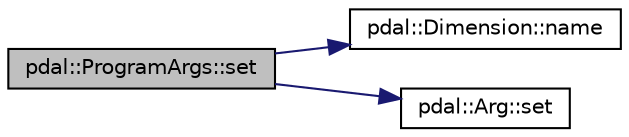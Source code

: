 digraph "pdal::ProgramArgs::set"
{
  edge [fontname="Helvetica",fontsize="10",labelfontname="Helvetica",labelfontsize="10"];
  node [fontname="Helvetica",fontsize="10",shape=record];
  rankdir="LR";
  Node1 [label="pdal::ProgramArgs::set",height=0.2,width=0.4,color="black", fillcolor="grey75", style="filled", fontcolor="black"];
  Node1 -> Node2 [color="midnightblue",fontsize="10",style="solid",fontname="Helvetica"];
  Node2 [label="pdal::Dimension::name",height=0.2,width=0.4,color="black", fillcolor="white", style="filled",URL="$namespacepdal_1_1Dimension.html#af3176b0b7e6b4be000317846cf7c2718"];
  Node1 -> Node3 [color="midnightblue",fontsize="10",style="solid",fontname="Helvetica"];
  Node3 [label="pdal::Arg::set",height=0.2,width=0.4,color="black", fillcolor="white", style="filled",URL="$classpdal_1_1Arg.html#a55c1fe32c818a69b4ea9ea95c77b7c64"];
}
